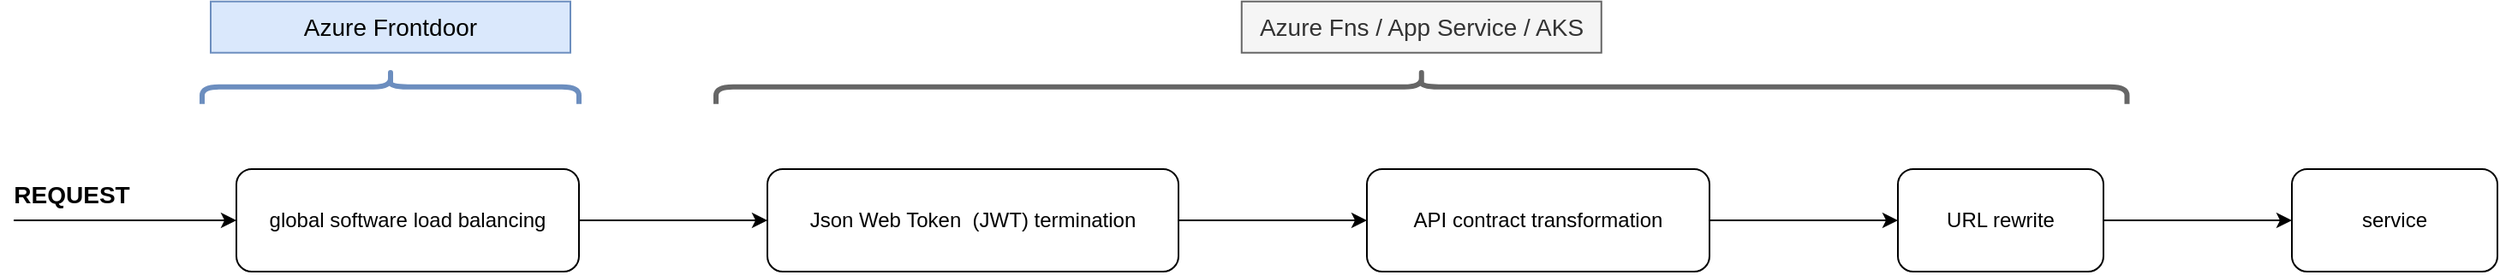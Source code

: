 <mxfile version="18.0.6" type="device"><diagram id="q08D5lR7xcgOoc0Wz-o4" name="Page-1"><mxGraphModel dx="4192" dy="1955" grid="1" gridSize="10" guides="1" tooltips="1" connect="1" arrows="1" fold="1" page="1" pageScale="1" pageWidth="850" pageHeight="1100" math="0" shadow="0"><root><mxCell id="0"/><mxCell id="1" parent="0"/><mxCell id="TqkrND-NzxV03VpMJY1h-2" style="edgeStyle=orthogonalEdgeStyle;rounded=0;orthogonalLoop=1;jettySize=auto;html=1;" parent="1" source="TqkrND-NzxV03VpMJY1h-1" edge="1"><mxGeometry relative="1" as="geometry"><mxPoint x="440" y="560" as="targetPoint"/></mxGeometry></mxCell><mxCell id="TqkrND-NzxV03VpMJY1h-1" value="global software load balancing" style="rounded=1;whiteSpace=wrap;html=1;" parent="1" vertex="1"><mxGeometry x="130" y="530" width="200" height="60" as="geometry"/></mxCell><mxCell id="TqkrND-NzxV03VpMJY1h-4" style="edgeStyle=orthogonalEdgeStyle;rounded=0;orthogonalLoop=1;jettySize=auto;html=1;" parent="1" source="TqkrND-NzxV03VpMJY1h-3" edge="1"><mxGeometry relative="1" as="geometry"><mxPoint x="790" y="560" as="targetPoint"/></mxGeometry></mxCell><mxCell id="TqkrND-NzxV03VpMJY1h-3" value="Json Web Token&amp;nbsp; (JWT) termination" style="rounded=1;whiteSpace=wrap;html=1;" parent="1" vertex="1"><mxGeometry x="440" y="530" width="240" height="60" as="geometry"/></mxCell><mxCell id="TqkrND-NzxV03VpMJY1h-6" style="edgeStyle=orthogonalEdgeStyle;rounded=0;orthogonalLoop=1;jettySize=auto;html=1;entryX=0;entryY=0.5;entryDx=0;entryDy=0;" parent="1" source="TqkrND-NzxV03VpMJY1h-5" target="TqkrND-NzxV03VpMJY1h-7" edge="1"><mxGeometry relative="1" as="geometry"><mxPoint x="1320" y="560" as="targetPoint"/></mxGeometry></mxCell><mxCell id="TqkrND-NzxV03VpMJY1h-5" value="URL rewrite" style="rounded=1;whiteSpace=wrap;html=1;" parent="1" vertex="1"><mxGeometry x="1100" y="530" width="120" height="60" as="geometry"/></mxCell><mxCell id="TqkrND-NzxV03VpMJY1h-7" value="service" style="rounded=1;whiteSpace=wrap;html=1;" parent="1" vertex="1"><mxGeometry x="1330" y="530" width="120" height="60" as="geometry"/></mxCell><mxCell id="TqkrND-NzxV03VpMJY1h-8" value="" style="endArrow=classic;html=1;rounded=0;entryX=0;entryY=0.5;entryDx=0;entryDy=0;" parent="1" target="TqkrND-NzxV03VpMJY1h-1" edge="1"><mxGeometry width="50" height="50" relative="1" as="geometry"><mxPoint y="560" as="sourcePoint"/><mxPoint x="610" y="950" as="targetPoint"/></mxGeometry></mxCell><mxCell id="TqkrND-NzxV03VpMJY1h-9" value="REQUEST" style="text;html=1;strokeColor=none;fillColor=none;align=center;verticalAlign=middle;whiteSpace=wrap;rounded=0;fontSize=14;fontStyle=1" parent="1" vertex="1"><mxGeometry x="4" y="530" width="60" height="30" as="geometry"/></mxCell><mxCell id="TqkrND-NzxV03VpMJY1h-24" style="edgeStyle=none;rounded=0;orthogonalLoop=1;jettySize=auto;html=1;entryX=0;entryY=0.5;entryDx=0;entryDy=0;fontSize=14;endArrow=classic;endFill=1;" parent="1" source="TqkrND-NzxV03VpMJY1h-23" target="TqkrND-NzxV03VpMJY1h-5" edge="1"><mxGeometry relative="1" as="geometry"/></mxCell><mxCell id="TqkrND-NzxV03VpMJY1h-23" value="API contract transformation" style="rounded=1;whiteSpace=wrap;html=1;" parent="1" vertex="1"><mxGeometry x="790" y="530" width="200" height="60" as="geometry"/></mxCell><mxCell id="fjREEz0PkhZhVbU5UDPA-1" value="" style="shape=curlyBracket;whiteSpace=wrap;html=1;rounded=1;flipH=1;rotation=-90;fillColor=#dae8fc;strokeColor=#6c8ebf;strokeWidth=3;" parent="1" vertex="1"><mxGeometry x="210" y="371.87" width="20" height="220" as="geometry"/></mxCell><mxCell id="fjREEz0PkhZhVbU5UDPA-2" value="" style="shape=curlyBracket;whiteSpace=wrap;html=1;rounded=1;flipH=1;rotation=-90;fillColor=#f5f5f5;strokeColor=#666666;strokeWidth=3;fontColor=#333333;" parent="1" vertex="1"><mxGeometry x="811.88" y="70" width="20" height="823.75" as="geometry"/></mxCell><mxCell id="fjREEz0PkhZhVbU5UDPA-3" value="Azure Frontdoor" style="text;html=1;strokeColor=#6c8ebf;fillColor=#dae8fc;align=center;verticalAlign=middle;whiteSpace=wrap;rounded=0;fontSize=14;" parent="1" vertex="1"><mxGeometry x="115" y="431.87" width="210" height="30" as="geometry"/></mxCell><mxCell id="fjREEz0PkhZhVbU5UDPA-4" value="Azure Fns / App Service / AKS" style="text;html=1;strokeColor=#666666;fillColor=#f5f5f5;align=center;verticalAlign=middle;whiteSpace=wrap;rounded=0;fontSize=14;fontColor=#333333;" parent="1" vertex="1"><mxGeometry x="716.88" y="431.87" width="210" height="30" as="geometry"/></mxCell></root></mxGraphModel></diagram></mxfile>